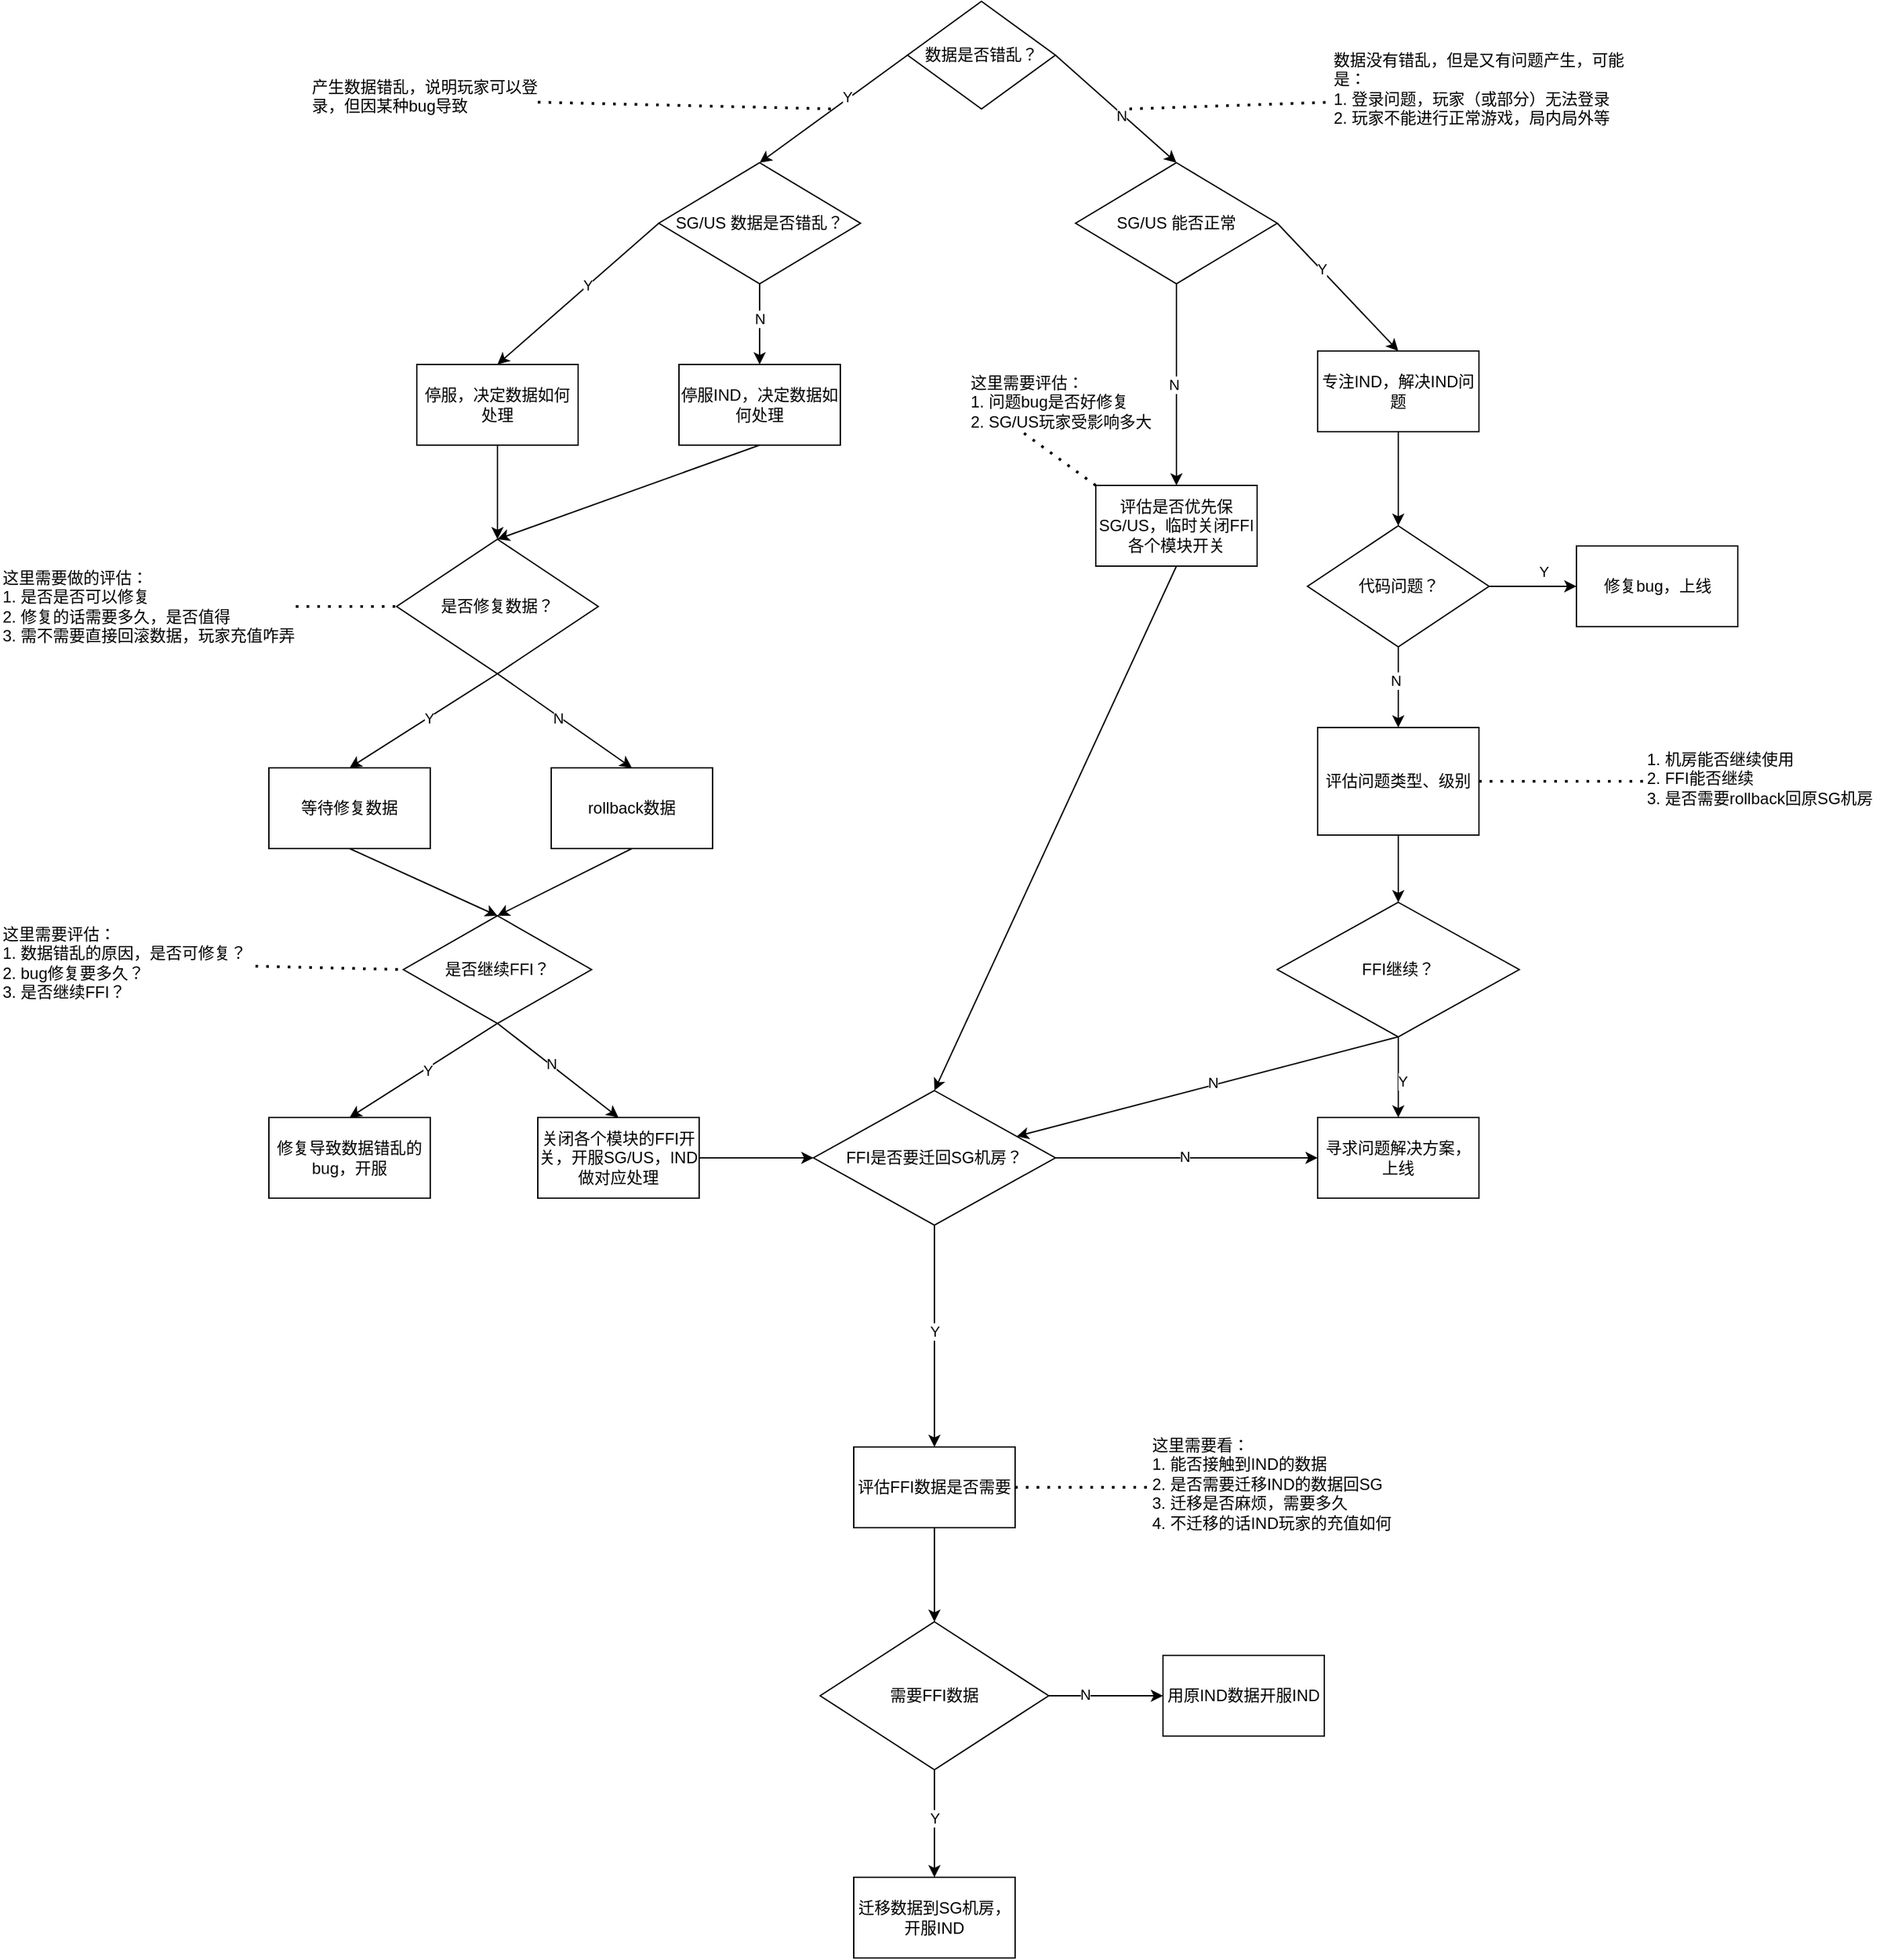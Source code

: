 <mxfile version="24.0.0" type="github">
  <diagram name="Page-1" id="dMgOdD4cIIBa18vav1fo">
    <mxGraphModel dx="2948" dy="6729" grid="1" gridSize="10" guides="1" tooltips="1" connect="1" arrows="1" fold="1" page="1" pageScale="1" pageWidth="3300" pageHeight="4681" math="0" shadow="0">
      <root>
        <mxCell id="0" />
        <mxCell id="1" parent="0" />
        <mxCell id="D17rmmodyuU1DdpnlCYZ-1" value="数据是否错乱？" style="rhombus;whiteSpace=wrap;html=1;" vertex="1" parent="1">
          <mxGeometry x="1595" y="-4620" width="110" height="80" as="geometry" />
        </mxCell>
        <mxCell id="D17rmmodyuU1DdpnlCYZ-3" value="SG/US 数据是否错乱？" style="rhombus;whiteSpace=wrap;html=1;" vertex="1" parent="1">
          <mxGeometry x="1410" y="-4500" width="150" height="90" as="geometry" />
        </mxCell>
        <mxCell id="D17rmmodyuU1DdpnlCYZ-4" value="SG/US 能否正常" style="rhombus;whiteSpace=wrap;html=1;" vertex="1" parent="1">
          <mxGeometry x="1720" y="-4500" width="150" height="90" as="geometry" />
        </mxCell>
        <mxCell id="D17rmmodyuU1DdpnlCYZ-5" value="" style="endArrow=classic;html=1;rounded=0;exitX=0;exitY=0.5;exitDx=0;exitDy=0;entryX=0.5;entryY=0;entryDx=0;entryDy=0;" edge="1" parent="1" source="D17rmmodyuU1DdpnlCYZ-1" target="D17rmmodyuU1DdpnlCYZ-3">
          <mxGeometry width="50" height="50" relative="1" as="geometry">
            <mxPoint x="1690" y="-4390" as="sourcePoint" />
            <mxPoint x="1740" y="-4440" as="targetPoint" />
          </mxGeometry>
        </mxCell>
        <mxCell id="D17rmmodyuU1DdpnlCYZ-6" value="Y" style="edgeLabel;html=1;align=center;verticalAlign=middle;resizable=0;points=[];" vertex="1" connectable="0" parent="D17rmmodyuU1DdpnlCYZ-5">
          <mxGeometry x="-0.201" y="-2" relative="1" as="geometry">
            <mxPoint as="offset" />
          </mxGeometry>
        </mxCell>
        <mxCell id="D17rmmodyuU1DdpnlCYZ-7" value="停服，决定数据如何处理" style="rounded=0;whiteSpace=wrap;html=1;" vertex="1" parent="1">
          <mxGeometry x="1230" y="-4350" width="120" height="60" as="geometry" />
        </mxCell>
        <mxCell id="D17rmmodyuU1DdpnlCYZ-8" value="" style="endArrow=classic;html=1;rounded=0;exitX=0;exitY=0.5;exitDx=0;exitDy=0;entryX=0.5;entryY=0;entryDx=0;entryDy=0;" edge="1" parent="1" source="D17rmmodyuU1DdpnlCYZ-3" target="D17rmmodyuU1DdpnlCYZ-7">
          <mxGeometry width="50" height="50" relative="1" as="geometry">
            <mxPoint x="1450" y="-4290" as="sourcePoint" />
            <mxPoint x="1500" y="-4340" as="targetPoint" />
          </mxGeometry>
        </mxCell>
        <mxCell id="D17rmmodyuU1DdpnlCYZ-10" value="Y" style="edgeLabel;html=1;align=center;verticalAlign=middle;resizable=0;points=[];" vertex="1" connectable="0" parent="D17rmmodyuU1DdpnlCYZ-8">
          <mxGeometry x="-0.117" y="-1" relative="1" as="geometry">
            <mxPoint as="offset" />
          </mxGeometry>
        </mxCell>
        <mxCell id="D17rmmodyuU1DdpnlCYZ-9" value="是否修复数据？" style="rhombus;whiteSpace=wrap;html=1;" vertex="1" parent="1">
          <mxGeometry x="1215" y="-4220" width="150" height="100" as="geometry" />
        </mxCell>
        <mxCell id="D17rmmodyuU1DdpnlCYZ-11" value="" style="endArrow=classic;html=1;rounded=0;exitX=0.5;exitY=1;exitDx=0;exitDy=0;entryX=0.5;entryY=0;entryDx=0;entryDy=0;" edge="1" parent="1" source="D17rmmodyuU1DdpnlCYZ-7" target="D17rmmodyuU1DdpnlCYZ-9">
          <mxGeometry width="50" height="50" relative="1" as="geometry">
            <mxPoint x="1450" y="-4280" as="sourcePoint" />
            <mxPoint x="1500" y="-4330" as="targetPoint" />
          </mxGeometry>
        </mxCell>
        <mxCell id="D17rmmodyuU1DdpnlCYZ-15" value="这里需要做的评估：&lt;br&gt;1. 是否是否可以修复&lt;div&gt;2. 修复的话需要多久，是否值得&lt;/div&gt;&lt;div&gt;3. 需不需要直接回滚数据，玩家充值咋弄&lt;/div&gt;" style="text;html=1;align=left;verticalAlign=top;whiteSpace=wrap;rounded=0;" vertex="1" parent="1">
          <mxGeometry x="920" y="-4205" width="220" height="70" as="geometry" />
        </mxCell>
        <mxCell id="D17rmmodyuU1DdpnlCYZ-16" value="" style="endArrow=none;dashed=1;html=1;dashPattern=1 3;strokeWidth=2;rounded=0;entryX=0;entryY=0.5;entryDx=0;entryDy=0;exitX=1;exitY=0.5;exitDx=0;exitDy=0;" edge="1" parent="1" source="D17rmmodyuU1DdpnlCYZ-15" target="D17rmmodyuU1DdpnlCYZ-9">
          <mxGeometry width="50" height="50" relative="1" as="geometry">
            <mxPoint x="1040" y="-4060" as="sourcePoint" />
            <mxPoint x="1090" y="-4110" as="targetPoint" />
          </mxGeometry>
        </mxCell>
        <mxCell id="D17rmmodyuU1DdpnlCYZ-17" value="等待修复数据" style="rounded=0;whiteSpace=wrap;html=1;" vertex="1" parent="1">
          <mxGeometry x="1120" y="-4050" width="120" height="60" as="geometry" />
        </mxCell>
        <mxCell id="D17rmmodyuU1DdpnlCYZ-18" value="" style="endArrow=classic;html=1;rounded=0;exitX=0.5;exitY=1;exitDx=0;exitDy=0;entryX=0.5;entryY=0;entryDx=0;entryDy=0;" edge="1" parent="1" source="D17rmmodyuU1DdpnlCYZ-9" target="D17rmmodyuU1DdpnlCYZ-17">
          <mxGeometry width="50" height="50" relative="1" as="geometry">
            <mxPoint x="1360" y="-4070" as="sourcePoint" />
            <mxPoint x="1410" y="-4120" as="targetPoint" />
          </mxGeometry>
        </mxCell>
        <mxCell id="D17rmmodyuU1DdpnlCYZ-19" value="Y" style="edgeLabel;html=1;align=center;verticalAlign=middle;resizable=0;points=[];" vertex="1" connectable="0" parent="D17rmmodyuU1DdpnlCYZ-18">
          <mxGeometry x="-0.066" relative="1" as="geometry">
            <mxPoint as="offset" />
          </mxGeometry>
        </mxCell>
        <mxCell id="D17rmmodyuU1DdpnlCYZ-20" value="rollback数据" style="rounded=0;whiteSpace=wrap;html=1;" vertex="1" parent="1">
          <mxGeometry x="1330" y="-4050" width="120" height="60" as="geometry" />
        </mxCell>
        <mxCell id="D17rmmodyuU1DdpnlCYZ-21" value="" style="endArrow=classic;html=1;rounded=0;exitX=0.5;exitY=1;exitDx=0;exitDy=0;entryX=0.5;entryY=0;entryDx=0;entryDy=0;" edge="1" parent="1" source="D17rmmodyuU1DdpnlCYZ-9" target="D17rmmodyuU1DdpnlCYZ-20">
          <mxGeometry width="50" height="50" relative="1" as="geometry">
            <mxPoint x="1360" y="-4070" as="sourcePoint" />
            <mxPoint x="1410" y="-4120" as="targetPoint" />
          </mxGeometry>
        </mxCell>
        <mxCell id="D17rmmodyuU1DdpnlCYZ-22" value="N" style="edgeLabel;html=1;align=center;verticalAlign=middle;resizable=0;points=[];" vertex="1" connectable="0" parent="D17rmmodyuU1DdpnlCYZ-21">
          <mxGeometry x="-0.094" y="-1" relative="1" as="geometry">
            <mxPoint as="offset" />
          </mxGeometry>
        </mxCell>
        <mxCell id="D17rmmodyuU1DdpnlCYZ-23" value="是否继续FFI？" style="rhombus;whiteSpace=wrap;html=1;" vertex="1" parent="1">
          <mxGeometry x="1220" y="-3940" width="140" height="80" as="geometry" />
        </mxCell>
        <mxCell id="D17rmmodyuU1DdpnlCYZ-24" value="" style="endArrow=classic;html=1;rounded=0;exitX=0.5;exitY=1;exitDx=0;exitDy=0;entryX=0.5;entryY=0;entryDx=0;entryDy=0;" edge="1" parent="1" source="D17rmmodyuU1DdpnlCYZ-17" target="D17rmmodyuU1DdpnlCYZ-23">
          <mxGeometry width="50" height="50" relative="1" as="geometry">
            <mxPoint x="1360" y="-3840" as="sourcePoint" />
            <mxPoint x="1410" y="-3890" as="targetPoint" />
          </mxGeometry>
        </mxCell>
        <mxCell id="D17rmmodyuU1DdpnlCYZ-25" value="" style="endArrow=classic;html=1;rounded=0;exitX=0.5;exitY=1;exitDx=0;exitDy=0;entryX=0.5;entryY=0;entryDx=0;entryDy=0;" edge="1" parent="1" source="D17rmmodyuU1DdpnlCYZ-20" target="D17rmmodyuU1DdpnlCYZ-23">
          <mxGeometry width="50" height="50" relative="1" as="geometry">
            <mxPoint x="1360" y="-3840" as="sourcePoint" />
            <mxPoint x="1410" y="-3890" as="targetPoint" />
          </mxGeometry>
        </mxCell>
        <mxCell id="D17rmmodyuU1DdpnlCYZ-26" value="这里需要评估：&lt;div&gt;1. 数据错乱的原因，是否可修复？&lt;/div&gt;&lt;div&gt;2. bug修复要多久？&lt;/div&gt;&lt;div&gt;3. 是否继续FFI？&lt;/div&gt;" style="text;html=1;align=left;verticalAlign=top;whiteSpace=wrap;rounded=0;" vertex="1" parent="1">
          <mxGeometry x="920" y="-3940" width="190" height="75" as="geometry" />
        </mxCell>
        <mxCell id="D17rmmodyuU1DdpnlCYZ-27" value="" style="endArrow=none;dashed=1;html=1;dashPattern=1 3;strokeWidth=2;rounded=0;exitX=1;exitY=0.5;exitDx=0;exitDy=0;entryX=0;entryY=0.5;entryDx=0;entryDy=0;" edge="1" parent="1" source="D17rmmodyuU1DdpnlCYZ-26" target="D17rmmodyuU1DdpnlCYZ-23">
          <mxGeometry width="50" height="50" relative="1" as="geometry">
            <mxPoint x="1270" y="-3840" as="sourcePoint" />
            <mxPoint x="1320" y="-3890" as="targetPoint" />
          </mxGeometry>
        </mxCell>
        <mxCell id="D17rmmodyuU1DdpnlCYZ-28" value="产生数据错乱，说明玩家可以登录，但因某种bug导致" style="text;html=1;align=left;verticalAlign=top;whiteSpace=wrap;rounded=0;" vertex="1" parent="1">
          <mxGeometry x="1150" y="-4570" width="170" height="50" as="geometry" />
        </mxCell>
        <mxCell id="D17rmmodyuU1DdpnlCYZ-29" value="" style="endArrow=none;dashed=1;html=1;dashPattern=1 3;strokeWidth=2;rounded=0;exitX=1;exitY=0.5;exitDx=0;exitDy=0;" edge="1" parent="1" source="D17rmmodyuU1DdpnlCYZ-28">
          <mxGeometry width="50" height="50" relative="1" as="geometry">
            <mxPoint x="1410" y="-4510" as="sourcePoint" />
            <mxPoint x="1540" y="-4540" as="targetPoint" />
          </mxGeometry>
        </mxCell>
        <mxCell id="D17rmmodyuU1DdpnlCYZ-30" value="修复导致数据错乱的bug，开服" style="rounded=0;whiteSpace=wrap;html=1;" vertex="1" parent="1">
          <mxGeometry x="1120" y="-3790" width="120" height="60" as="geometry" />
        </mxCell>
        <mxCell id="D17rmmodyuU1DdpnlCYZ-31" value="" style="endArrow=classic;html=1;rounded=0;exitX=0.5;exitY=1;exitDx=0;exitDy=0;entryX=0.5;entryY=0;entryDx=0;entryDy=0;" edge="1" parent="1" source="D17rmmodyuU1DdpnlCYZ-23" target="D17rmmodyuU1DdpnlCYZ-30">
          <mxGeometry width="50" height="50" relative="1" as="geometry">
            <mxPoint x="1270" y="-3850" as="sourcePoint" />
            <mxPoint x="1320" y="-3900" as="targetPoint" />
          </mxGeometry>
        </mxCell>
        <mxCell id="D17rmmodyuU1DdpnlCYZ-32" value="Y" style="edgeLabel;html=1;align=center;verticalAlign=middle;resizable=0;points=[];" vertex="1" connectable="0" parent="D17rmmodyuU1DdpnlCYZ-31">
          <mxGeometry x="-0.031" y="1" relative="1" as="geometry">
            <mxPoint as="offset" />
          </mxGeometry>
        </mxCell>
        <mxCell id="D17rmmodyuU1DdpnlCYZ-33" value="关闭各个模块的FFI开关，开服SG/US，IND做对应处理" style="rounded=0;whiteSpace=wrap;html=1;" vertex="1" parent="1">
          <mxGeometry x="1320" y="-3790" width="120" height="60" as="geometry" />
        </mxCell>
        <mxCell id="D17rmmodyuU1DdpnlCYZ-34" value="" style="endArrow=classic;html=1;rounded=0;exitX=0.5;exitY=1;exitDx=0;exitDy=0;entryX=0.5;entryY=0;entryDx=0;entryDy=0;" edge="1" parent="1" source="D17rmmodyuU1DdpnlCYZ-23" target="D17rmmodyuU1DdpnlCYZ-33">
          <mxGeometry width="50" height="50" relative="1" as="geometry">
            <mxPoint x="1270" y="-3850" as="sourcePoint" />
            <mxPoint x="1320" y="-3900" as="targetPoint" />
          </mxGeometry>
        </mxCell>
        <mxCell id="D17rmmodyuU1DdpnlCYZ-35" value="N" style="edgeLabel;html=1;align=center;verticalAlign=middle;resizable=0;points=[];" vertex="1" connectable="0" parent="D17rmmodyuU1DdpnlCYZ-34">
          <mxGeometry x="-0.142" y="1" relative="1" as="geometry">
            <mxPoint as="offset" />
          </mxGeometry>
        </mxCell>
        <mxCell id="D17rmmodyuU1DdpnlCYZ-36" value="停服IND，决定数据如何处理" style="rounded=0;whiteSpace=wrap;html=1;" vertex="1" parent="1">
          <mxGeometry x="1425" y="-4350" width="120" height="60" as="geometry" />
        </mxCell>
        <mxCell id="D17rmmodyuU1DdpnlCYZ-37" value="" style="endArrow=classic;html=1;rounded=0;exitX=0.5;exitY=1;exitDx=0;exitDy=0;" edge="1" parent="1" source="D17rmmodyuU1DdpnlCYZ-3" target="D17rmmodyuU1DdpnlCYZ-36">
          <mxGeometry width="50" height="50" relative="1" as="geometry">
            <mxPoint x="1380" y="-4220" as="sourcePoint" />
            <mxPoint x="1430" y="-4270" as="targetPoint" />
          </mxGeometry>
        </mxCell>
        <mxCell id="D17rmmodyuU1DdpnlCYZ-38" value="N" style="edgeLabel;html=1;align=center;verticalAlign=middle;resizable=0;points=[];" vertex="1" connectable="0" parent="D17rmmodyuU1DdpnlCYZ-37">
          <mxGeometry x="-0.152" relative="1" as="geometry">
            <mxPoint as="offset" />
          </mxGeometry>
        </mxCell>
        <mxCell id="D17rmmodyuU1DdpnlCYZ-39" value="" style="endArrow=classic;html=1;rounded=0;exitX=0.5;exitY=1;exitDx=0;exitDy=0;" edge="1" parent="1" source="D17rmmodyuU1DdpnlCYZ-36">
          <mxGeometry width="50" height="50" relative="1" as="geometry">
            <mxPoint x="1380" y="-4220" as="sourcePoint" />
            <mxPoint x="1290" y="-4220" as="targetPoint" />
          </mxGeometry>
        </mxCell>
        <mxCell id="D17rmmodyuU1DdpnlCYZ-40" value="" style="endArrow=classic;html=1;rounded=0;exitX=1;exitY=0.5;exitDx=0;exitDy=0;entryX=0.5;entryY=0;entryDx=0;entryDy=0;" edge="1" parent="1" source="D17rmmodyuU1DdpnlCYZ-1" target="D17rmmodyuU1DdpnlCYZ-4">
          <mxGeometry width="50" height="50" relative="1" as="geometry">
            <mxPoint x="1680" y="-4310" as="sourcePoint" />
            <mxPoint x="1730" y="-4360" as="targetPoint" />
          </mxGeometry>
        </mxCell>
        <mxCell id="D17rmmodyuU1DdpnlCYZ-41" value="N" style="edgeLabel;html=1;align=center;verticalAlign=middle;resizable=0;points=[];" vertex="1" connectable="0" parent="D17rmmodyuU1DdpnlCYZ-40">
          <mxGeometry x="0.105" y="-1" relative="1" as="geometry">
            <mxPoint as="offset" />
          </mxGeometry>
        </mxCell>
        <mxCell id="D17rmmodyuU1DdpnlCYZ-42" value="专注IND，解决IND问题" style="rounded=0;whiteSpace=wrap;html=1;" vertex="1" parent="1">
          <mxGeometry x="1900" y="-4360" width="120" height="60" as="geometry" />
        </mxCell>
        <mxCell id="D17rmmodyuU1DdpnlCYZ-43" value="数据没有错乱，但是又有问题产生，可能是：&lt;div&gt;1. 登录问题，玩家（或部分）无法登录&lt;/div&gt;&lt;div&gt;2. 玩家不能进行正常游戏，局内局外等&lt;/div&gt;" style="text;html=1;align=left;verticalAlign=top;whiteSpace=wrap;rounded=0;" vertex="1" parent="1">
          <mxGeometry x="1910" y="-4590" width="240" height="90" as="geometry" />
        </mxCell>
        <mxCell id="D17rmmodyuU1DdpnlCYZ-45" value="" style="endArrow=none;dashed=1;html=1;dashPattern=1 3;strokeWidth=2;rounded=0;entryX=0;entryY=0.5;entryDx=0;entryDy=0;" edge="1" parent="1" target="D17rmmodyuU1DdpnlCYZ-43">
          <mxGeometry width="50" height="50" relative="1" as="geometry">
            <mxPoint x="1760" y="-4540" as="sourcePoint" />
            <mxPoint x="1970" y="-4420" as="targetPoint" />
          </mxGeometry>
        </mxCell>
        <mxCell id="D17rmmodyuU1DdpnlCYZ-46" value="" style="endArrow=classic;html=1;rounded=0;entryX=0.5;entryY=0;entryDx=0;entryDy=0;exitX=1;exitY=0.5;exitDx=0;exitDy=0;" edge="1" parent="1" source="D17rmmodyuU1DdpnlCYZ-4" target="D17rmmodyuU1DdpnlCYZ-42">
          <mxGeometry width="50" height="50" relative="1" as="geometry">
            <mxPoint x="1980" y="-4440" as="sourcePoint" />
            <mxPoint x="1840" y="-4410" as="targetPoint" />
          </mxGeometry>
        </mxCell>
        <mxCell id="D17rmmodyuU1DdpnlCYZ-47" value="Y" style="edgeLabel;html=1;align=center;verticalAlign=middle;resizable=0;points=[];" vertex="1" connectable="0" parent="D17rmmodyuU1DdpnlCYZ-46">
          <mxGeometry x="-0.28" relative="1" as="geometry">
            <mxPoint as="offset" />
          </mxGeometry>
        </mxCell>
        <mxCell id="D17rmmodyuU1DdpnlCYZ-48" value="评估是否优先保SG/US，临时关闭FFI各个模块开关" style="rounded=0;whiteSpace=wrap;html=1;" vertex="1" parent="1">
          <mxGeometry x="1735" y="-4260" width="120" height="60" as="geometry" />
        </mxCell>
        <mxCell id="D17rmmodyuU1DdpnlCYZ-49" value="" style="endArrow=classic;html=1;rounded=0;entryX=0.5;entryY=0;entryDx=0;entryDy=0;exitX=0.5;exitY=1;exitDx=0;exitDy=0;" edge="1" parent="1" source="D17rmmodyuU1DdpnlCYZ-4" target="D17rmmodyuU1DdpnlCYZ-48">
          <mxGeometry width="50" height="50" relative="1" as="geometry">
            <mxPoint x="1790" y="-4360" as="sourcePoint" />
            <mxPoint x="1840" y="-4410" as="targetPoint" />
          </mxGeometry>
        </mxCell>
        <mxCell id="D17rmmodyuU1DdpnlCYZ-50" value="N" style="edgeLabel;html=1;align=center;verticalAlign=middle;resizable=0;points=[];" vertex="1" connectable="0" parent="D17rmmodyuU1DdpnlCYZ-49">
          <mxGeometry x="0.001" y="-2" relative="1" as="geometry">
            <mxPoint as="offset" />
          </mxGeometry>
        </mxCell>
        <mxCell id="D17rmmodyuU1DdpnlCYZ-52" value="这里需要评估：&lt;div&gt;1. 问题bug是否好修复&lt;/div&gt;&lt;div&gt;2. SG/US玩家受影响多大&lt;/div&gt;&lt;div&gt;&lt;br&gt;&lt;/div&gt;" style="text;html=1;align=left;verticalAlign=top;whiteSpace=wrap;rounded=0;" vertex="1" parent="1">
          <mxGeometry x="1640" y="-4350" width="160" height="50" as="geometry" />
        </mxCell>
        <mxCell id="D17rmmodyuU1DdpnlCYZ-53" value="" style="endArrow=none;dashed=1;html=1;dashPattern=1 3;strokeWidth=2;rounded=0;entryX=0.25;entryY=1;entryDx=0;entryDy=0;exitX=0;exitY=0;exitDx=0;exitDy=0;" edge="1" parent="1" source="D17rmmodyuU1DdpnlCYZ-48" target="D17rmmodyuU1DdpnlCYZ-52">
          <mxGeometry width="50" height="50" relative="1" as="geometry">
            <mxPoint x="1355" y="-3999.19" as="sourcePoint" />
            <mxPoint x="1405" y="-4049.19" as="targetPoint" />
          </mxGeometry>
        </mxCell>
        <mxCell id="D17rmmodyuU1DdpnlCYZ-54" value="代码问题？" style="rhombus;whiteSpace=wrap;html=1;" vertex="1" parent="1">
          <mxGeometry x="1892.5" y="-4230" width="135" height="90" as="geometry" />
        </mxCell>
        <mxCell id="D17rmmodyuU1DdpnlCYZ-55" value="" style="endArrow=classic;html=1;rounded=0;exitX=0.5;exitY=1;exitDx=0;exitDy=0;entryX=0.5;entryY=0;entryDx=0;entryDy=0;" edge="1" parent="1" source="D17rmmodyuU1DdpnlCYZ-42" target="D17rmmodyuU1DdpnlCYZ-54">
          <mxGeometry width="50" height="50" relative="1" as="geometry">
            <mxPoint x="2005" y="-4200" as="sourcePoint" />
            <mxPoint x="2055" y="-4250" as="targetPoint" />
          </mxGeometry>
        </mxCell>
        <mxCell id="D17rmmodyuU1DdpnlCYZ-56" value="修复bug，上线" style="rounded=0;whiteSpace=wrap;html=1;" vertex="1" parent="1">
          <mxGeometry x="2092.5" y="-4215" width="120" height="60" as="geometry" />
        </mxCell>
        <mxCell id="D17rmmodyuU1DdpnlCYZ-57" value="" style="endArrow=classic;html=1;rounded=0;exitX=1;exitY=0.5;exitDx=0;exitDy=0;entryX=0;entryY=0.5;entryDx=0;entryDy=0;" edge="1" parent="1" source="D17rmmodyuU1DdpnlCYZ-54" target="D17rmmodyuU1DdpnlCYZ-56">
          <mxGeometry width="50" height="50" relative="1" as="geometry">
            <mxPoint x="2005" y="-3970" as="sourcePoint" />
            <mxPoint x="2055" y="-4020" as="targetPoint" />
          </mxGeometry>
        </mxCell>
        <mxCell id="D17rmmodyuU1DdpnlCYZ-58" value="Y" style="edgeLabel;html=1;align=center;verticalAlign=middle;resizable=0;points=[];" vertex="1" connectable="0" parent="D17rmmodyuU1DdpnlCYZ-57">
          <mxGeometry x="0.2" y="-1" relative="1" as="geometry">
            <mxPoint x="1" y="-12" as="offset" />
          </mxGeometry>
        </mxCell>
        <mxCell id="D17rmmodyuU1DdpnlCYZ-59" value="评估问题类型、级别" style="rounded=0;whiteSpace=wrap;html=1;" vertex="1" parent="1">
          <mxGeometry x="1900" y="-4080" width="120" height="80" as="geometry" />
        </mxCell>
        <mxCell id="D17rmmodyuU1DdpnlCYZ-60" value="" style="endArrow=classic;html=1;rounded=0;entryX=0.5;entryY=0;entryDx=0;entryDy=0;exitX=0.5;exitY=1;exitDx=0;exitDy=0;" edge="1" parent="1" source="D17rmmodyuU1DdpnlCYZ-54" target="D17rmmodyuU1DdpnlCYZ-59">
          <mxGeometry width="50" height="50" relative="1" as="geometry">
            <mxPoint x="1952.5" y="-4040" as="sourcePoint" />
            <mxPoint x="2205" y="-4180" as="targetPoint" />
          </mxGeometry>
        </mxCell>
        <mxCell id="D17rmmodyuU1DdpnlCYZ-61" value="N" style="edgeLabel;html=1;align=center;verticalAlign=middle;resizable=0;points=[];" vertex="1" connectable="0" parent="D17rmmodyuU1DdpnlCYZ-60">
          <mxGeometry x="-0.183" y="-2" relative="1" as="geometry">
            <mxPoint as="offset" />
          </mxGeometry>
        </mxCell>
        <mxCell id="D17rmmodyuU1DdpnlCYZ-64" value="1. 机房能否继续使用&lt;div&gt;2. FFI能否继续&lt;/div&gt;&lt;div&gt;3. 是否需要rollback回原SG机房&lt;/div&gt;" style="text;html=1;align=left;verticalAlign=top;whiteSpace=wrap;rounded=0;" vertex="1" parent="1">
          <mxGeometry x="2142.5" y="-4070" width="180" height="60" as="geometry" />
        </mxCell>
        <mxCell id="D17rmmodyuU1DdpnlCYZ-65" value="" style="endArrow=none;dashed=1;html=1;dashPattern=1 3;strokeWidth=2;rounded=0;entryX=0;entryY=0.5;entryDx=0;entryDy=0;exitX=1;exitY=0.5;exitDx=0;exitDy=0;" edge="1" parent="1" source="D17rmmodyuU1DdpnlCYZ-59" target="D17rmmodyuU1DdpnlCYZ-64">
          <mxGeometry width="50" height="50" relative="1" as="geometry">
            <mxPoint x="2155" y="-4020" as="sourcePoint" />
            <mxPoint x="2205" y="-4070" as="targetPoint" />
          </mxGeometry>
        </mxCell>
        <mxCell id="D17rmmodyuU1DdpnlCYZ-66" value="FFI继续？" style="rhombus;whiteSpace=wrap;html=1;" vertex="1" parent="1">
          <mxGeometry x="1870" y="-3950" width="180" height="100" as="geometry" />
        </mxCell>
        <mxCell id="D17rmmodyuU1DdpnlCYZ-67" value="" style="endArrow=classic;html=1;rounded=0;exitX=0.5;exitY=1;exitDx=0;exitDy=0;entryX=0.5;entryY=0;entryDx=0;entryDy=0;" edge="1" parent="1" source="D17rmmodyuU1DdpnlCYZ-59" target="D17rmmodyuU1DdpnlCYZ-66">
          <mxGeometry width="50" height="50" relative="1" as="geometry">
            <mxPoint x="2155" y="-4020" as="sourcePoint" />
            <mxPoint x="2205" y="-4070" as="targetPoint" />
          </mxGeometry>
        </mxCell>
        <mxCell id="D17rmmodyuU1DdpnlCYZ-68" value="寻求问题解决方案，上线" style="rounded=0;whiteSpace=wrap;html=1;" vertex="1" parent="1">
          <mxGeometry x="1900" y="-3790" width="120" height="60" as="geometry" />
        </mxCell>
        <mxCell id="D17rmmodyuU1DdpnlCYZ-69" value="" style="endArrow=classic;html=1;rounded=0;exitX=0.5;exitY=1;exitDx=0;exitDy=0;entryX=0.5;entryY=0;entryDx=0;entryDy=0;" edge="1" parent="1" source="D17rmmodyuU1DdpnlCYZ-66" target="D17rmmodyuU1DdpnlCYZ-68">
          <mxGeometry width="50" height="50" relative="1" as="geometry">
            <mxPoint x="1902.5" y="-3810" as="sourcePoint" />
            <mxPoint x="1952.5" y="-3860" as="targetPoint" />
          </mxGeometry>
        </mxCell>
        <mxCell id="D17rmmodyuU1DdpnlCYZ-70" value="Y" style="edgeLabel;html=1;align=center;verticalAlign=middle;resizable=0;points=[];" vertex="1" connectable="0" parent="D17rmmodyuU1DdpnlCYZ-69">
          <mxGeometry x="0.093" y="3" relative="1" as="geometry">
            <mxPoint as="offset" />
          </mxGeometry>
        </mxCell>
        <mxCell id="D17rmmodyuU1DdpnlCYZ-71" value="FFI是否要迁回SG机房？" style="rhombus;whiteSpace=wrap;html=1;" vertex="1" parent="1">
          <mxGeometry x="1525" y="-3810" width="180" height="100" as="geometry" />
        </mxCell>
        <mxCell id="D17rmmodyuU1DdpnlCYZ-72" value="" style="endArrow=classic;html=1;rounded=0;exitX=0.5;exitY=1;exitDx=0;exitDy=0;" edge="1" parent="1" source="D17rmmodyuU1DdpnlCYZ-66" target="D17rmmodyuU1DdpnlCYZ-71">
          <mxGeometry width="50" height="50" relative="1" as="geometry">
            <mxPoint x="1970" y="-3910" as="sourcePoint" />
            <mxPoint x="2190" y="-3800" as="targetPoint" />
          </mxGeometry>
        </mxCell>
        <mxCell id="D17rmmodyuU1DdpnlCYZ-73" value="N" style="edgeLabel;html=1;align=center;verticalAlign=middle;resizable=0;points=[];" vertex="1" connectable="0" parent="D17rmmodyuU1DdpnlCYZ-72">
          <mxGeometry x="-0.027" y="-2" relative="1" as="geometry">
            <mxPoint as="offset" />
          </mxGeometry>
        </mxCell>
        <mxCell id="D17rmmodyuU1DdpnlCYZ-75" value="" style="endArrow=classic;html=1;rounded=0;exitX=1;exitY=0.5;exitDx=0;exitDy=0;entryX=0;entryY=0.5;entryDx=0;entryDy=0;" edge="1" parent="1" source="D17rmmodyuU1DdpnlCYZ-71" target="D17rmmodyuU1DdpnlCYZ-68">
          <mxGeometry width="50" height="50" relative="1" as="geometry">
            <mxPoint x="1710" y="-3740" as="sourcePoint" />
            <mxPoint x="1930" y="-3740" as="targetPoint" />
          </mxGeometry>
        </mxCell>
        <mxCell id="D17rmmodyuU1DdpnlCYZ-76" value="N" style="edgeLabel;html=1;align=center;verticalAlign=middle;resizable=0;points=[];" vertex="1" connectable="0" parent="D17rmmodyuU1DdpnlCYZ-75">
          <mxGeometry x="-0.019" y="1" relative="1" as="geometry">
            <mxPoint as="offset" />
          </mxGeometry>
        </mxCell>
        <mxCell id="D17rmmodyuU1DdpnlCYZ-77" value="评估FFI数据是否需要" style="rounded=0;whiteSpace=wrap;html=1;" vertex="1" parent="1">
          <mxGeometry x="1555" y="-3545" width="120" height="60" as="geometry" />
        </mxCell>
        <mxCell id="D17rmmodyuU1DdpnlCYZ-78" value="" style="endArrow=classic;html=1;rounded=0;exitX=0.5;exitY=1;exitDx=0;exitDy=0;" edge="1" parent="1" source="D17rmmodyuU1DdpnlCYZ-71" target="D17rmmodyuU1DdpnlCYZ-77">
          <mxGeometry width="50" height="50" relative="1" as="geometry">
            <mxPoint x="2140" y="-3770" as="sourcePoint" />
            <mxPoint x="2190" y="-3820" as="targetPoint" />
          </mxGeometry>
        </mxCell>
        <mxCell id="D17rmmodyuU1DdpnlCYZ-79" value="Y" style="edgeLabel;html=1;align=center;verticalAlign=middle;resizable=0;points=[];" vertex="1" connectable="0" parent="D17rmmodyuU1DdpnlCYZ-78">
          <mxGeometry x="-0.04" relative="1" as="geometry">
            <mxPoint as="offset" />
          </mxGeometry>
        </mxCell>
        <mxCell id="D17rmmodyuU1DdpnlCYZ-80" value="这里需要看：&lt;div&gt;1. 能否接触到IND的数据&lt;/div&gt;&lt;div&gt;2. 是否需要迁移IND的数据回SG&lt;/div&gt;&lt;div&gt;3. 迁移是否麻烦，需要多久&lt;/div&gt;&lt;div&gt;4. 不迁移的话IND玩家的充值如何&lt;/div&gt;" style="text;html=1;align=left;verticalAlign=top;whiteSpace=wrap;rounded=0;" vertex="1" parent="1">
          <mxGeometry x="1775" y="-3560" width="180" height="90" as="geometry" />
        </mxCell>
        <mxCell id="D17rmmodyuU1DdpnlCYZ-81" value="" style="endArrow=none;dashed=1;html=1;dashPattern=1 3;strokeWidth=2;rounded=0;exitX=1;exitY=0.5;exitDx=0;exitDy=0;entryX=0;entryY=0.5;entryDx=0;entryDy=0;" edge="1" parent="1" source="D17rmmodyuU1DdpnlCYZ-77" target="D17rmmodyuU1DdpnlCYZ-80">
          <mxGeometry width="50" height="50" relative="1" as="geometry">
            <mxPoint x="1745" y="-3535" as="sourcePoint" />
            <mxPoint x="1795" y="-3585" as="targetPoint" />
          </mxGeometry>
        </mxCell>
        <mxCell id="D17rmmodyuU1DdpnlCYZ-82" value="需要FFI数据" style="rhombus;whiteSpace=wrap;html=1;" vertex="1" parent="1">
          <mxGeometry x="1530" y="-3415" width="170" height="110" as="geometry" />
        </mxCell>
        <mxCell id="D17rmmodyuU1DdpnlCYZ-83" value="" style="endArrow=classic;html=1;rounded=0;exitX=0.5;exitY=1;exitDx=0;exitDy=0;entryX=0.5;entryY=0;entryDx=0;entryDy=0;" edge="1" parent="1" source="D17rmmodyuU1DdpnlCYZ-77" target="D17rmmodyuU1DdpnlCYZ-82">
          <mxGeometry width="50" height="50" relative="1" as="geometry">
            <mxPoint x="1615" y="-3455" as="sourcePoint" />
            <mxPoint x="1665" y="-3505" as="targetPoint" />
          </mxGeometry>
        </mxCell>
        <mxCell id="D17rmmodyuU1DdpnlCYZ-86" value="迁移数据到SG机房，开服IND" style="rounded=0;whiteSpace=wrap;html=1;" vertex="1" parent="1">
          <mxGeometry x="1555" y="-3225" width="120" height="60" as="geometry" />
        </mxCell>
        <mxCell id="D17rmmodyuU1DdpnlCYZ-87" value="" style="endArrow=classic;html=1;rounded=0;exitX=0.5;exitY=1;exitDx=0;exitDy=0;entryX=0.5;entryY=0;entryDx=0;entryDy=0;" edge="1" parent="1" source="D17rmmodyuU1DdpnlCYZ-82" target="D17rmmodyuU1DdpnlCYZ-86">
          <mxGeometry width="50" height="50" relative="1" as="geometry">
            <mxPoint x="1615" y="-3285" as="sourcePoint" />
            <mxPoint x="1665" y="-3335" as="targetPoint" />
          </mxGeometry>
        </mxCell>
        <mxCell id="D17rmmodyuU1DdpnlCYZ-88" value="Y" style="edgeLabel;html=1;align=center;verticalAlign=middle;resizable=0;points=[];" vertex="1" connectable="0" parent="D17rmmodyuU1DdpnlCYZ-87">
          <mxGeometry x="-0.096" relative="1" as="geometry">
            <mxPoint as="offset" />
          </mxGeometry>
        </mxCell>
        <mxCell id="D17rmmodyuU1DdpnlCYZ-89" value="用原IND数据开服IND" style="rounded=0;whiteSpace=wrap;html=1;" vertex="1" parent="1">
          <mxGeometry x="1785" y="-3390" width="120" height="60" as="geometry" />
        </mxCell>
        <mxCell id="D17rmmodyuU1DdpnlCYZ-90" value="" style="endArrow=classic;html=1;rounded=0;exitX=1;exitY=0.5;exitDx=0;exitDy=0;entryX=0;entryY=0.5;entryDx=0;entryDy=0;" edge="1" parent="1" source="D17rmmodyuU1DdpnlCYZ-82" target="D17rmmodyuU1DdpnlCYZ-89">
          <mxGeometry width="50" height="50" relative="1" as="geometry">
            <mxPoint x="1615" y="-3285" as="sourcePoint" />
            <mxPoint x="1665" y="-3335" as="targetPoint" />
          </mxGeometry>
        </mxCell>
        <mxCell id="D17rmmodyuU1DdpnlCYZ-91" value="N" style="edgeLabel;html=1;align=center;verticalAlign=middle;resizable=0;points=[];" vertex="1" connectable="0" parent="D17rmmodyuU1DdpnlCYZ-90">
          <mxGeometry x="-0.382" y="1" relative="1" as="geometry">
            <mxPoint as="offset" />
          </mxGeometry>
        </mxCell>
        <mxCell id="D17rmmodyuU1DdpnlCYZ-92" value="" style="endArrow=classic;html=1;rounded=0;exitX=1;exitY=0.5;exitDx=0;exitDy=0;entryX=0;entryY=0.5;entryDx=0;entryDy=0;" edge="1" parent="1" source="D17rmmodyuU1DdpnlCYZ-33" target="D17rmmodyuU1DdpnlCYZ-71">
          <mxGeometry width="50" height="50" relative="1" as="geometry">
            <mxPoint x="1760" y="-3710" as="sourcePoint" />
            <mxPoint x="1810" y="-3760" as="targetPoint" />
          </mxGeometry>
        </mxCell>
        <mxCell id="D17rmmodyuU1DdpnlCYZ-94" value="" style="endArrow=classic;html=1;rounded=0;exitX=0.5;exitY=1;exitDx=0;exitDy=0;entryX=0.5;entryY=0;entryDx=0;entryDy=0;" edge="1" parent="1" source="D17rmmodyuU1DdpnlCYZ-48" target="D17rmmodyuU1DdpnlCYZ-71">
          <mxGeometry width="50" height="50" relative="1" as="geometry">
            <mxPoint x="1730" y="-3990" as="sourcePoint" />
            <mxPoint x="1780" y="-4040" as="targetPoint" />
          </mxGeometry>
        </mxCell>
      </root>
    </mxGraphModel>
  </diagram>
</mxfile>
